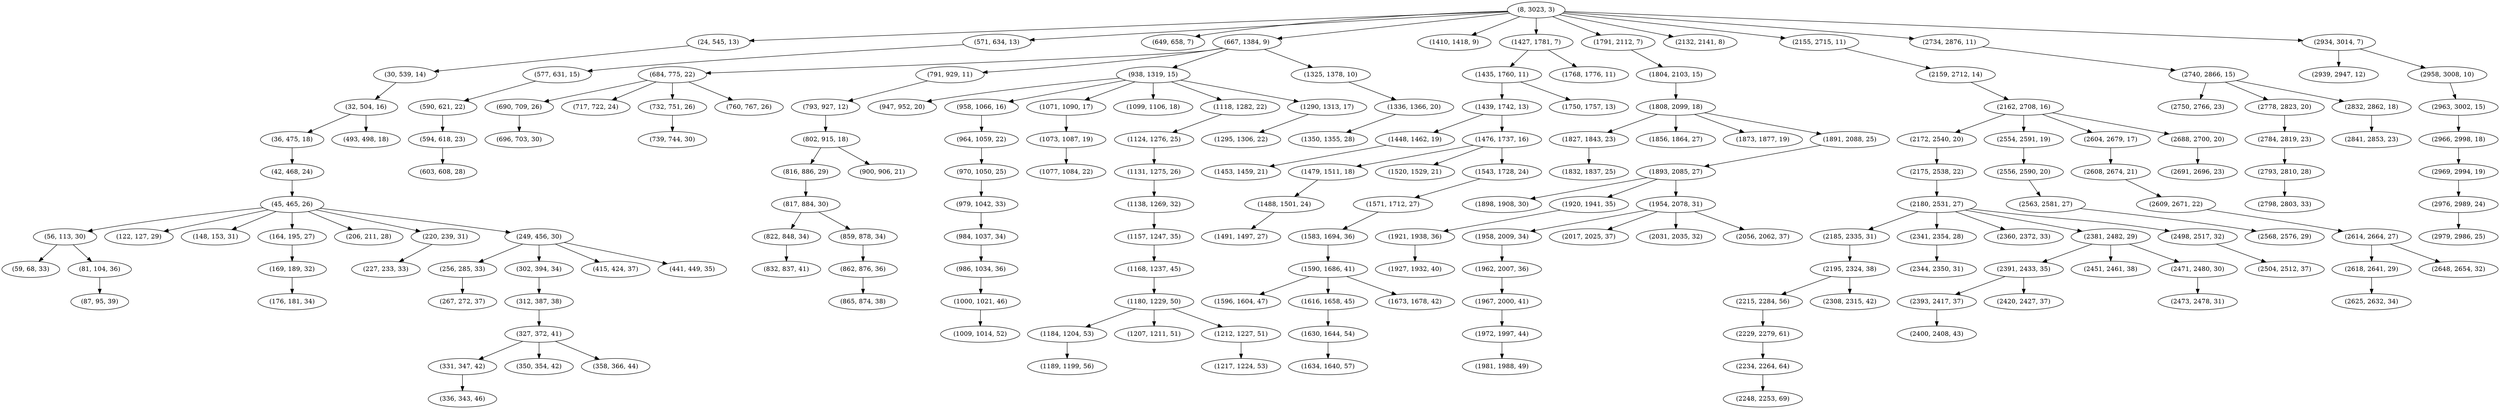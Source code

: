 digraph tree {
    "(8, 3023, 3)";
    "(24, 545, 13)";
    "(30, 539, 14)";
    "(32, 504, 16)";
    "(36, 475, 18)";
    "(42, 468, 24)";
    "(45, 465, 26)";
    "(56, 113, 30)";
    "(59, 68, 33)";
    "(81, 104, 36)";
    "(87, 95, 39)";
    "(122, 127, 29)";
    "(148, 153, 31)";
    "(164, 195, 27)";
    "(169, 189, 32)";
    "(176, 181, 34)";
    "(206, 211, 28)";
    "(220, 239, 31)";
    "(227, 233, 33)";
    "(249, 456, 30)";
    "(256, 285, 33)";
    "(267, 272, 37)";
    "(302, 394, 34)";
    "(312, 387, 38)";
    "(327, 372, 41)";
    "(331, 347, 42)";
    "(336, 343, 46)";
    "(350, 354, 42)";
    "(358, 366, 44)";
    "(415, 424, 37)";
    "(441, 449, 35)";
    "(493, 498, 18)";
    "(571, 634, 13)";
    "(577, 631, 15)";
    "(590, 621, 22)";
    "(594, 618, 23)";
    "(603, 608, 28)";
    "(649, 658, 7)";
    "(667, 1384, 9)";
    "(684, 775, 22)";
    "(690, 709, 26)";
    "(696, 703, 30)";
    "(717, 722, 24)";
    "(732, 751, 26)";
    "(739, 744, 30)";
    "(760, 767, 26)";
    "(791, 929, 11)";
    "(793, 927, 12)";
    "(802, 915, 18)";
    "(816, 886, 29)";
    "(817, 884, 30)";
    "(822, 848, 34)";
    "(832, 837, 41)";
    "(859, 878, 34)";
    "(862, 876, 36)";
    "(865, 874, 38)";
    "(900, 906, 21)";
    "(938, 1319, 15)";
    "(947, 952, 20)";
    "(958, 1066, 16)";
    "(964, 1059, 22)";
    "(970, 1050, 25)";
    "(979, 1042, 33)";
    "(984, 1037, 34)";
    "(986, 1034, 36)";
    "(1000, 1021, 46)";
    "(1009, 1014, 52)";
    "(1071, 1090, 17)";
    "(1073, 1087, 19)";
    "(1077, 1084, 22)";
    "(1099, 1106, 18)";
    "(1118, 1282, 22)";
    "(1124, 1276, 25)";
    "(1131, 1275, 26)";
    "(1138, 1269, 32)";
    "(1157, 1247, 35)";
    "(1168, 1237, 45)";
    "(1180, 1229, 50)";
    "(1184, 1204, 53)";
    "(1189, 1199, 56)";
    "(1207, 1211, 51)";
    "(1212, 1227, 51)";
    "(1217, 1224, 53)";
    "(1290, 1313, 17)";
    "(1295, 1306, 22)";
    "(1325, 1378, 10)";
    "(1336, 1366, 20)";
    "(1350, 1355, 28)";
    "(1410, 1418, 9)";
    "(1427, 1781, 7)";
    "(1435, 1760, 11)";
    "(1439, 1742, 13)";
    "(1448, 1462, 19)";
    "(1453, 1459, 21)";
    "(1476, 1737, 16)";
    "(1479, 1511, 18)";
    "(1488, 1501, 24)";
    "(1491, 1497, 27)";
    "(1520, 1529, 21)";
    "(1543, 1728, 24)";
    "(1571, 1712, 27)";
    "(1583, 1694, 36)";
    "(1590, 1686, 41)";
    "(1596, 1604, 47)";
    "(1616, 1658, 45)";
    "(1630, 1644, 54)";
    "(1634, 1640, 57)";
    "(1673, 1678, 42)";
    "(1750, 1757, 13)";
    "(1768, 1776, 11)";
    "(1791, 2112, 7)";
    "(1804, 2103, 15)";
    "(1808, 2099, 18)";
    "(1827, 1843, 23)";
    "(1832, 1837, 25)";
    "(1856, 1864, 27)";
    "(1873, 1877, 19)";
    "(1891, 2088, 25)";
    "(1893, 2085, 27)";
    "(1898, 1908, 30)";
    "(1920, 1941, 35)";
    "(1921, 1938, 36)";
    "(1927, 1932, 40)";
    "(1954, 2078, 31)";
    "(1958, 2009, 34)";
    "(1962, 2007, 36)";
    "(1967, 2000, 41)";
    "(1972, 1997, 44)";
    "(1981, 1988, 49)";
    "(2017, 2025, 37)";
    "(2031, 2035, 32)";
    "(2056, 2062, 37)";
    "(2132, 2141, 8)";
    "(2155, 2715, 11)";
    "(2159, 2712, 14)";
    "(2162, 2708, 16)";
    "(2172, 2540, 20)";
    "(2175, 2538, 22)";
    "(2180, 2531, 27)";
    "(2185, 2335, 31)";
    "(2195, 2324, 38)";
    "(2215, 2284, 56)";
    "(2229, 2279, 61)";
    "(2234, 2264, 64)";
    "(2248, 2253, 69)";
    "(2308, 2315, 42)";
    "(2341, 2354, 28)";
    "(2344, 2350, 31)";
    "(2360, 2372, 33)";
    "(2381, 2482, 29)";
    "(2391, 2433, 35)";
    "(2393, 2417, 37)";
    "(2400, 2408, 43)";
    "(2420, 2427, 37)";
    "(2451, 2461, 38)";
    "(2471, 2480, 30)";
    "(2473, 2478, 31)";
    "(2498, 2517, 32)";
    "(2504, 2512, 37)";
    "(2554, 2591, 19)";
    "(2556, 2590, 20)";
    "(2563, 2581, 27)";
    "(2568, 2576, 29)";
    "(2604, 2679, 17)";
    "(2608, 2674, 21)";
    "(2609, 2671, 22)";
    "(2614, 2664, 27)";
    "(2618, 2641, 29)";
    "(2625, 2632, 34)";
    "(2648, 2654, 32)";
    "(2688, 2700, 20)";
    "(2691, 2696, 23)";
    "(2734, 2876, 11)";
    "(2740, 2866, 15)";
    "(2750, 2766, 23)";
    "(2778, 2823, 20)";
    "(2784, 2819, 23)";
    "(2793, 2810, 28)";
    "(2798, 2803, 33)";
    "(2832, 2862, 18)";
    "(2841, 2853, 23)";
    "(2934, 3014, 7)";
    "(2939, 2947, 12)";
    "(2958, 3008, 10)";
    "(2963, 3002, 15)";
    "(2966, 2998, 18)";
    "(2969, 2994, 19)";
    "(2976, 2989, 24)";
    "(2979, 2986, 25)";
    "(8, 3023, 3)" -> "(24, 545, 13)";
    "(8, 3023, 3)" -> "(571, 634, 13)";
    "(8, 3023, 3)" -> "(649, 658, 7)";
    "(8, 3023, 3)" -> "(667, 1384, 9)";
    "(8, 3023, 3)" -> "(1410, 1418, 9)";
    "(8, 3023, 3)" -> "(1427, 1781, 7)";
    "(8, 3023, 3)" -> "(1791, 2112, 7)";
    "(8, 3023, 3)" -> "(2132, 2141, 8)";
    "(8, 3023, 3)" -> "(2155, 2715, 11)";
    "(8, 3023, 3)" -> "(2734, 2876, 11)";
    "(8, 3023, 3)" -> "(2934, 3014, 7)";
    "(24, 545, 13)" -> "(30, 539, 14)";
    "(30, 539, 14)" -> "(32, 504, 16)";
    "(32, 504, 16)" -> "(36, 475, 18)";
    "(32, 504, 16)" -> "(493, 498, 18)";
    "(36, 475, 18)" -> "(42, 468, 24)";
    "(42, 468, 24)" -> "(45, 465, 26)";
    "(45, 465, 26)" -> "(56, 113, 30)";
    "(45, 465, 26)" -> "(122, 127, 29)";
    "(45, 465, 26)" -> "(148, 153, 31)";
    "(45, 465, 26)" -> "(164, 195, 27)";
    "(45, 465, 26)" -> "(206, 211, 28)";
    "(45, 465, 26)" -> "(220, 239, 31)";
    "(45, 465, 26)" -> "(249, 456, 30)";
    "(56, 113, 30)" -> "(59, 68, 33)";
    "(56, 113, 30)" -> "(81, 104, 36)";
    "(81, 104, 36)" -> "(87, 95, 39)";
    "(164, 195, 27)" -> "(169, 189, 32)";
    "(169, 189, 32)" -> "(176, 181, 34)";
    "(220, 239, 31)" -> "(227, 233, 33)";
    "(249, 456, 30)" -> "(256, 285, 33)";
    "(249, 456, 30)" -> "(302, 394, 34)";
    "(249, 456, 30)" -> "(415, 424, 37)";
    "(249, 456, 30)" -> "(441, 449, 35)";
    "(256, 285, 33)" -> "(267, 272, 37)";
    "(302, 394, 34)" -> "(312, 387, 38)";
    "(312, 387, 38)" -> "(327, 372, 41)";
    "(327, 372, 41)" -> "(331, 347, 42)";
    "(327, 372, 41)" -> "(350, 354, 42)";
    "(327, 372, 41)" -> "(358, 366, 44)";
    "(331, 347, 42)" -> "(336, 343, 46)";
    "(571, 634, 13)" -> "(577, 631, 15)";
    "(577, 631, 15)" -> "(590, 621, 22)";
    "(590, 621, 22)" -> "(594, 618, 23)";
    "(594, 618, 23)" -> "(603, 608, 28)";
    "(667, 1384, 9)" -> "(684, 775, 22)";
    "(667, 1384, 9)" -> "(791, 929, 11)";
    "(667, 1384, 9)" -> "(938, 1319, 15)";
    "(667, 1384, 9)" -> "(1325, 1378, 10)";
    "(684, 775, 22)" -> "(690, 709, 26)";
    "(684, 775, 22)" -> "(717, 722, 24)";
    "(684, 775, 22)" -> "(732, 751, 26)";
    "(684, 775, 22)" -> "(760, 767, 26)";
    "(690, 709, 26)" -> "(696, 703, 30)";
    "(732, 751, 26)" -> "(739, 744, 30)";
    "(791, 929, 11)" -> "(793, 927, 12)";
    "(793, 927, 12)" -> "(802, 915, 18)";
    "(802, 915, 18)" -> "(816, 886, 29)";
    "(802, 915, 18)" -> "(900, 906, 21)";
    "(816, 886, 29)" -> "(817, 884, 30)";
    "(817, 884, 30)" -> "(822, 848, 34)";
    "(817, 884, 30)" -> "(859, 878, 34)";
    "(822, 848, 34)" -> "(832, 837, 41)";
    "(859, 878, 34)" -> "(862, 876, 36)";
    "(862, 876, 36)" -> "(865, 874, 38)";
    "(938, 1319, 15)" -> "(947, 952, 20)";
    "(938, 1319, 15)" -> "(958, 1066, 16)";
    "(938, 1319, 15)" -> "(1071, 1090, 17)";
    "(938, 1319, 15)" -> "(1099, 1106, 18)";
    "(938, 1319, 15)" -> "(1118, 1282, 22)";
    "(938, 1319, 15)" -> "(1290, 1313, 17)";
    "(958, 1066, 16)" -> "(964, 1059, 22)";
    "(964, 1059, 22)" -> "(970, 1050, 25)";
    "(970, 1050, 25)" -> "(979, 1042, 33)";
    "(979, 1042, 33)" -> "(984, 1037, 34)";
    "(984, 1037, 34)" -> "(986, 1034, 36)";
    "(986, 1034, 36)" -> "(1000, 1021, 46)";
    "(1000, 1021, 46)" -> "(1009, 1014, 52)";
    "(1071, 1090, 17)" -> "(1073, 1087, 19)";
    "(1073, 1087, 19)" -> "(1077, 1084, 22)";
    "(1118, 1282, 22)" -> "(1124, 1276, 25)";
    "(1124, 1276, 25)" -> "(1131, 1275, 26)";
    "(1131, 1275, 26)" -> "(1138, 1269, 32)";
    "(1138, 1269, 32)" -> "(1157, 1247, 35)";
    "(1157, 1247, 35)" -> "(1168, 1237, 45)";
    "(1168, 1237, 45)" -> "(1180, 1229, 50)";
    "(1180, 1229, 50)" -> "(1184, 1204, 53)";
    "(1180, 1229, 50)" -> "(1207, 1211, 51)";
    "(1180, 1229, 50)" -> "(1212, 1227, 51)";
    "(1184, 1204, 53)" -> "(1189, 1199, 56)";
    "(1212, 1227, 51)" -> "(1217, 1224, 53)";
    "(1290, 1313, 17)" -> "(1295, 1306, 22)";
    "(1325, 1378, 10)" -> "(1336, 1366, 20)";
    "(1336, 1366, 20)" -> "(1350, 1355, 28)";
    "(1427, 1781, 7)" -> "(1435, 1760, 11)";
    "(1427, 1781, 7)" -> "(1768, 1776, 11)";
    "(1435, 1760, 11)" -> "(1439, 1742, 13)";
    "(1435, 1760, 11)" -> "(1750, 1757, 13)";
    "(1439, 1742, 13)" -> "(1448, 1462, 19)";
    "(1439, 1742, 13)" -> "(1476, 1737, 16)";
    "(1448, 1462, 19)" -> "(1453, 1459, 21)";
    "(1476, 1737, 16)" -> "(1479, 1511, 18)";
    "(1476, 1737, 16)" -> "(1520, 1529, 21)";
    "(1476, 1737, 16)" -> "(1543, 1728, 24)";
    "(1479, 1511, 18)" -> "(1488, 1501, 24)";
    "(1488, 1501, 24)" -> "(1491, 1497, 27)";
    "(1543, 1728, 24)" -> "(1571, 1712, 27)";
    "(1571, 1712, 27)" -> "(1583, 1694, 36)";
    "(1583, 1694, 36)" -> "(1590, 1686, 41)";
    "(1590, 1686, 41)" -> "(1596, 1604, 47)";
    "(1590, 1686, 41)" -> "(1616, 1658, 45)";
    "(1590, 1686, 41)" -> "(1673, 1678, 42)";
    "(1616, 1658, 45)" -> "(1630, 1644, 54)";
    "(1630, 1644, 54)" -> "(1634, 1640, 57)";
    "(1791, 2112, 7)" -> "(1804, 2103, 15)";
    "(1804, 2103, 15)" -> "(1808, 2099, 18)";
    "(1808, 2099, 18)" -> "(1827, 1843, 23)";
    "(1808, 2099, 18)" -> "(1856, 1864, 27)";
    "(1808, 2099, 18)" -> "(1873, 1877, 19)";
    "(1808, 2099, 18)" -> "(1891, 2088, 25)";
    "(1827, 1843, 23)" -> "(1832, 1837, 25)";
    "(1891, 2088, 25)" -> "(1893, 2085, 27)";
    "(1893, 2085, 27)" -> "(1898, 1908, 30)";
    "(1893, 2085, 27)" -> "(1920, 1941, 35)";
    "(1893, 2085, 27)" -> "(1954, 2078, 31)";
    "(1920, 1941, 35)" -> "(1921, 1938, 36)";
    "(1921, 1938, 36)" -> "(1927, 1932, 40)";
    "(1954, 2078, 31)" -> "(1958, 2009, 34)";
    "(1954, 2078, 31)" -> "(2017, 2025, 37)";
    "(1954, 2078, 31)" -> "(2031, 2035, 32)";
    "(1954, 2078, 31)" -> "(2056, 2062, 37)";
    "(1958, 2009, 34)" -> "(1962, 2007, 36)";
    "(1962, 2007, 36)" -> "(1967, 2000, 41)";
    "(1967, 2000, 41)" -> "(1972, 1997, 44)";
    "(1972, 1997, 44)" -> "(1981, 1988, 49)";
    "(2155, 2715, 11)" -> "(2159, 2712, 14)";
    "(2159, 2712, 14)" -> "(2162, 2708, 16)";
    "(2162, 2708, 16)" -> "(2172, 2540, 20)";
    "(2162, 2708, 16)" -> "(2554, 2591, 19)";
    "(2162, 2708, 16)" -> "(2604, 2679, 17)";
    "(2162, 2708, 16)" -> "(2688, 2700, 20)";
    "(2172, 2540, 20)" -> "(2175, 2538, 22)";
    "(2175, 2538, 22)" -> "(2180, 2531, 27)";
    "(2180, 2531, 27)" -> "(2185, 2335, 31)";
    "(2180, 2531, 27)" -> "(2341, 2354, 28)";
    "(2180, 2531, 27)" -> "(2360, 2372, 33)";
    "(2180, 2531, 27)" -> "(2381, 2482, 29)";
    "(2180, 2531, 27)" -> "(2498, 2517, 32)";
    "(2185, 2335, 31)" -> "(2195, 2324, 38)";
    "(2195, 2324, 38)" -> "(2215, 2284, 56)";
    "(2195, 2324, 38)" -> "(2308, 2315, 42)";
    "(2215, 2284, 56)" -> "(2229, 2279, 61)";
    "(2229, 2279, 61)" -> "(2234, 2264, 64)";
    "(2234, 2264, 64)" -> "(2248, 2253, 69)";
    "(2341, 2354, 28)" -> "(2344, 2350, 31)";
    "(2381, 2482, 29)" -> "(2391, 2433, 35)";
    "(2381, 2482, 29)" -> "(2451, 2461, 38)";
    "(2381, 2482, 29)" -> "(2471, 2480, 30)";
    "(2391, 2433, 35)" -> "(2393, 2417, 37)";
    "(2391, 2433, 35)" -> "(2420, 2427, 37)";
    "(2393, 2417, 37)" -> "(2400, 2408, 43)";
    "(2471, 2480, 30)" -> "(2473, 2478, 31)";
    "(2498, 2517, 32)" -> "(2504, 2512, 37)";
    "(2554, 2591, 19)" -> "(2556, 2590, 20)";
    "(2556, 2590, 20)" -> "(2563, 2581, 27)";
    "(2563, 2581, 27)" -> "(2568, 2576, 29)";
    "(2604, 2679, 17)" -> "(2608, 2674, 21)";
    "(2608, 2674, 21)" -> "(2609, 2671, 22)";
    "(2609, 2671, 22)" -> "(2614, 2664, 27)";
    "(2614, 2664, 27)" -> "(2618, 2641, 29)";
    "(2614, 2664, 27)" -> "(2648, 2654, 32)";
    "(2618, 2641, 29)" -> "(2625, 2632, 34)";
    "(2688, 2700, 20)" -> "(2691, 2696, 23)";
    "(2734, 2876, 11)" -> "(2740, 2866, 15)";
    "(2740, 2866, 15)" -> "(2750, 2766, 23)";
    "(2740, 2866, 15)" -> "(2778, 2823, 20)";
    "(2740, 2866, 15)" -> "(2832, 2862, 18)";
    "(2778, 2823, 20)" -> "(2784, 2819, 23)";
    "(2784, 2819, 23)" -> "(2793, 2810, 28)";
    "(2793, 2810, 28)" -> "(2798, 2803, 33)";
    "(2832, 2862, 18)" -> "(2841, 2853, 23)";
    "(2934, 3014, 7)" -> "(2939, 2947, 12)";
    "(2934, 3014, 7)" -> "(2958, 3008, 10)";
    "(2958, 3008, 10)" -> "(2963, 3002, 15)";
    "(2963, 3002, 15)" -> "(2966, 2998, 18)";
    "(2966, 2998, 18)" -> "(2969, 2994, 19)";
    "(2969, 2994, 19)" -> "(2976, 2989, 24)";
    "(2976, 2989, 24)" -> "(2979, 2986, 25)";
}

